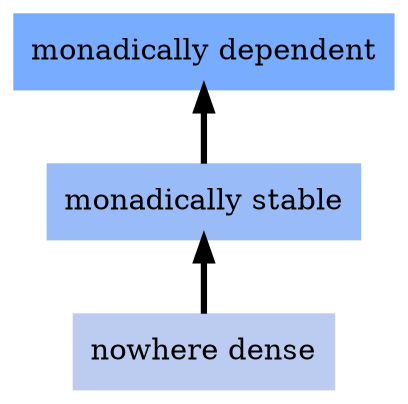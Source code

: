 digraph local_dN1D3C {
	node [color=lightblue2 style=filled]
	margin=0.04 size="6,6"
	rankdir = BT
	"n_jHXy6Y" [label="monadically stable" URL="/parameters/html/jHXy6Y" color="#99bcf8" shape=box]
	"n_DhGqJM" [label="nowhere dense" URL="/parameters/html/DhGqJM" color="#bbccf0" shape=box]
	"n_dN1D3C" [label="monadically dependent" URL="/parameters/html/dN1D3C" color="#78acff" shape=box]
	"n_jHXy6Y" -> "n_dN1D3C" [label="" decorate=true lblstyle="above, sloped" weight="100" penwidth="3.0"]
	"n_DhGqJM" -> "n_jHXy6Y" [label="" decorate=true lblstyle="above, sloped" weight="100" penwidth="3.0"]
}
